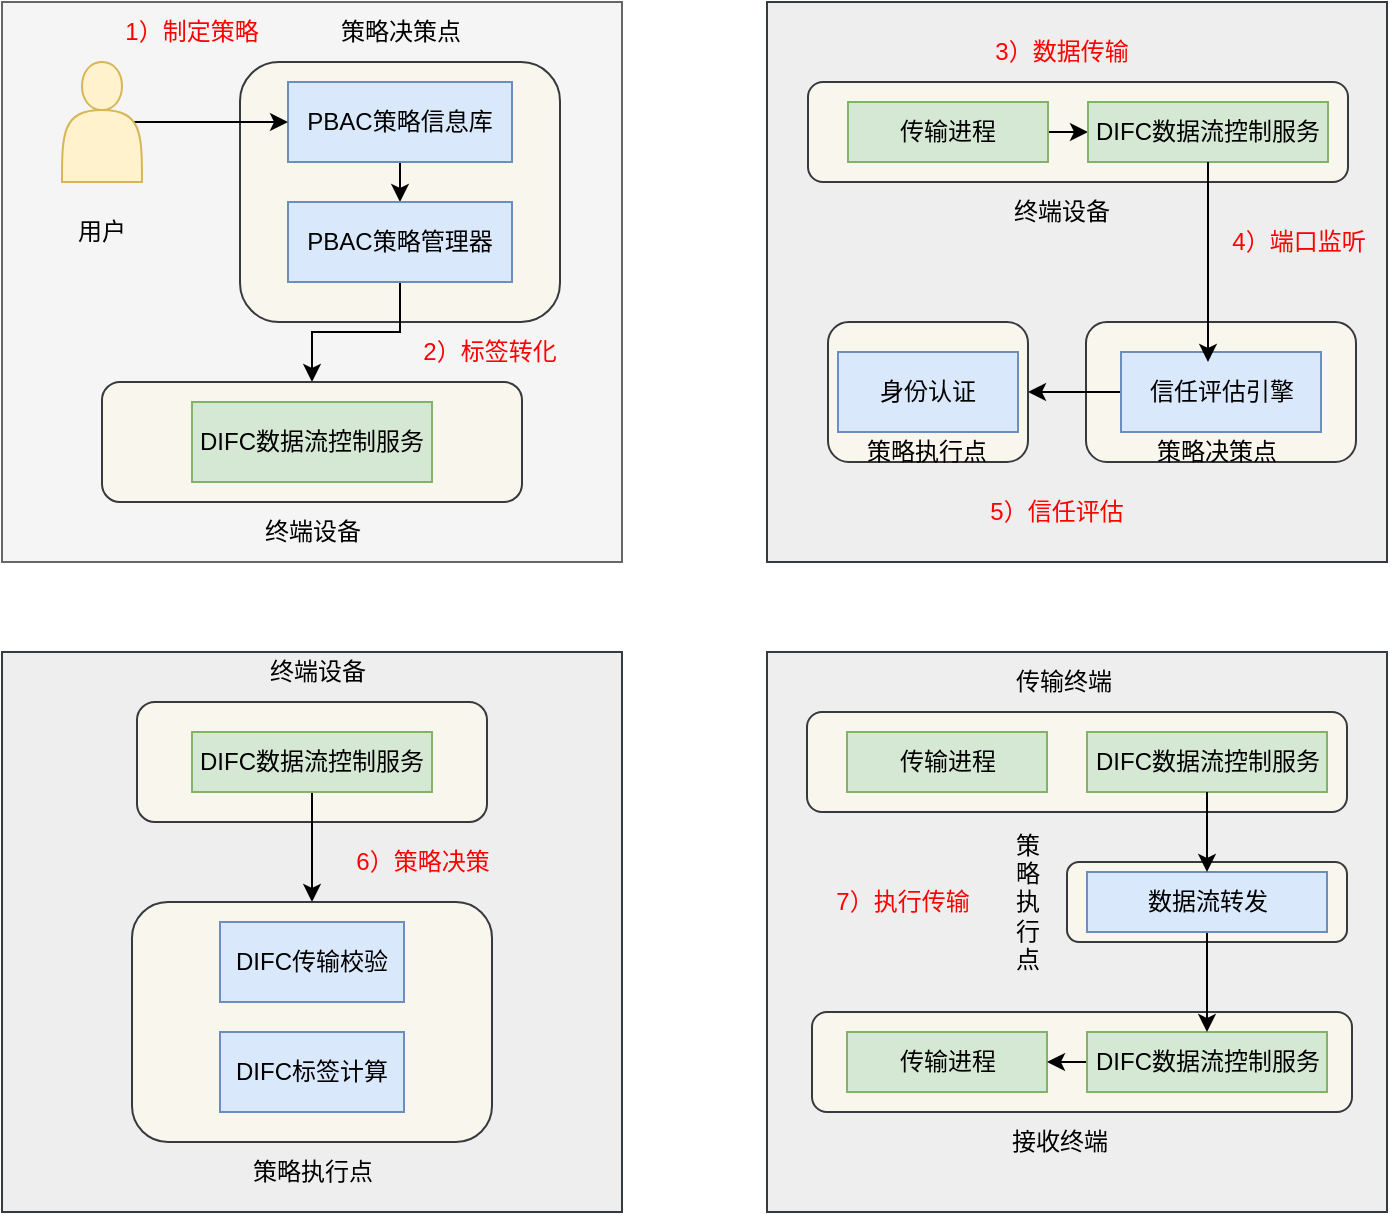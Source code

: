 <mxfile version="21.2.1" type="github">
  <diagram name="第 1 页" id="O18CY8XnaBSc46CLeHWP">
    <mxGraphModel dx="1434" dy="788" grid="1" gridSize="10" guides="1" tooltips="1" connect="1" arrows="1" fold="1" page="1" pageScale="1" pageWidth="827" pageHeight="1169" math="0" shadow="0">
      <root>
        <mxCell id="0" />
        <mxCell id="1" parent="0" />
        <mxCell id="UMHnbR3vApaapKaN-r0W-21" value="" style="rounded=0;whiteSpace=wrap;html=1;fillColor=#eeeeee;strokeColor=#36393d;" parent="1" vertex="1">
          <mxGeometry x="532.5" y="50" width="310" height="280" as="geometry" />
        </mxCell>
        <mxCell id="UMHnbR3vApaapKaN-r0W-1" value="" style="rounded=0;whiteSpace=wrap;html=1;fillColor=#f5f5f5;fontColor=#333333;strokeColor=#666666;" parent="1" vertex="1">
          <mxGeometry x="150" y="50" width="310" height="280" as="geometry" />
        </mxCell>
        <mxCell id="UMHnbR3vApaapKaN-r0W-7" value="" style="rounded=1;whiteSpace=wrap;html=1;fillColor=#f9f7ed;strokeColor=#36393d;" parent="1" vertex="1">
          <mxGeometry x="269" y="80" width="160" height="130" as="geometry" />
        </mxCell>
        <mxCell id="UMHnbR3vApaapKaN-r0W-59" style="edgeStyle=orthogonalEdgeStyle;rounded=0;orthogonalLoop=1;jettySize=auto;html=1;exitX=0.5;exitY=1;exitDx=0;exitDy=0;entryX=0.5;entryY=0;entryDx=0;entryDy=0;" parent="1" source="UMHnbR3vApaapKaN-r0W-3" target="UMHnbR3vApaapKaN-r0W-5" edge="1">
          <mxGeometry relative="1" as="geometry" />
        </mxCell>
        <mxCell id="UMHnbR3vApaapKaN-r0W-3" value="PBAC策略信息库" style="rounded=0;whiteSpace=wrap;html=1;fillColor=#dae8fc;strokeColor=#6c8ebf;" parent="1" vertex="1">
          <mxGeometry x="293" y="90" width="112" height="40" as="geometry" />
        </mxCell>
        <mxCell id="UMHnbR3vApaapKaN-r0W-60" style="edgeStyle=orthogonalEdgeStyle;rounded=0;orthogonalLoop=1;jettySize=auto;html=1;exitX=0.5;exitY=1;exitDx=0;exitDy=0;entryX=0.5;entryY=0;entryDx=0;entryDy=0;" parent="1" source="UMHnbR3vApaapKaN-r0W-5" target="UMHnbR3vApaapKaN-r0W-9" edge="1">
          <mxGeometry relative="1" as="geometry" />
        </mxCell>
        <mxCell id="UMHnbR3vApaapKaN-r0W-5" value="PBAC策略管理器" style="rounded=0;whiteSpace=wrap;html=1;fillColor=#dae8fc;strokeColor=#6c8ebf;" parent="1" vertex="1">
          <mxGeometry x="293" y="150" width="112" height="40" as="geometry" />
        </mxCell>
        <mxCell id="UMHnbR3vApaapKaN-r0W-58" style="edgeStyle=orthogonalEdgeStyle;rounded=0;orthogonalLoop=1;jettySize=auto;html=1;exitX=0.9;exitY=0.5;exitDx=0;exitDy=0;exitPerimeter=0;entryX=0;entryY=0.5;entryDx=0;entryDy=0;" parent="1" source="UMHnbR3vApaapKaN-r0W-6" target="UMHnbR3vApaapKaN-r0W-3" edge="1">
          <mxGeometry relative="1" as="geometry" />
        </mxCell>
        <mxCell id="UMHnbR3vApaapKaN-r0W-6" value="" style="shape=actor;whiteSpace=wrap;html=1;fillColor=#fff2cc;strokeColor=#d6b656;" parent="1" vertex="1">
          <mxGeometry x="180" y="80" width="40" height="60" as="geometry" />
        </mxCell>
        <mxCell id="UMHnbR3vApaapKaN-r0W-8" value="策略决策点" style="text;html=1;align=center;verticalAlign=middle;resizable=0;points=[];autosize=1;strokeColor=none;fillColor=none;" parent="1" vertex="1">
          <mxGeometry x="309" y="50" width="80" height="30" as="geometry" />
        </mxCell>
        <mxCell id="UMHnbR3vApaapKaN-r0W-9" value="" style="rounded=1;whiteSpace=wrap;html=1;fillColor=#f9f7ed;strokeColor=#36393d;" parent="1" vertex="1">
          <mxGeometry x="200" y="240" width="210" height="60" as="geometry" />
        </mxCell>
        <mxCell id="UMHnbR3vApaapKaN-r0W-10" value="DIFC数据流控制服务" style="rounded=0;whiteSpace=wrap;html=1;fillColor=#d5e8d4;strokeColor=#82b366;" parent="1" vertex="1">
          <mxGeometry x="245" y="250" width="120" height="40" as="geometry" />
        </mxCell>
        <mxCell id="UMHnbR3vApaapKaN-r0W-11" value="终端设备" style="text;html=1;align=center;verticalAlign=middle;resizable=0;points=[];autosize=1;strokeColor=none;fillColor=none;" parent="1" vertex="1">
          <mxGeometry x="270" y="300" width="70" height="30" as="geometry" />
        </mxCell>
        <mxCell id="UMHnbR3vApaapKaN-r0W-12" value="用户" style="text;html=1;strokeColor=none;fillColor=none;align=center;verticalAlign=middle;whiteSpace=wrap;rounded=0;" parent="1" vertex="1">
          <mxGeometry x="170" y="150" width="60" height="30" as="geometry" />
        </mxCell>
        <mxCell id="UMHnbR3vApaapKaN-r0W-16" value="" style="rounded=1;whiteSpace=wrap;html=1;fillColor=#f9f7ed;strokeColor=#36393d;" parent="1" vertex="1">
          <mxGeometry x="553" y="90" width="270" height="50" as="geometry" />
        </mxCell>
        <mxCell id="UMHnbR3vApaapKaN-r0W-62" style="edgeStyle=orthogonalEdgeStyle;rounded=0;orthogonalLoop=1;jettySize=auto;html=1;exitX=1;exitY=0.5;exitDx=0;exitDy=0;entryX=0;entryY=0.5;entryDx=0;entryDy=0;" parent="1" source="UMHnbR3vApaapKaN-r0W-15" target="UMHnbR3vApaapKaN-r0W-20" edge="1">
          <mxGeometry relative="1" as="geometry" />
        </mxCell>
        <mxCell id="UMHnbR3vApaapKaN-r0W-15" value="传输进程" style="rounded=0;whiteSpace=wrap;html=1;fillColor=#d5e8d4;strokeColor=#82b366;" parent="1" vertex="1">
          <mxGeometry x="573" y="100" width="100" height="30" as="geometry" />
        </mxCell>
        <mxCell id="UMHnbR3vApaapKaN-r0W-20" value="DIFC数据流控制服务" style="rounded=0;whiteSpace=wrap;html=1;fillColor=#d5e8d4;strokeColor=#82b366;" parent="1" vertex="1">
          <mxGeometry x="693" y="100" width="120" height="30" as="geometry" />
        </mxCell>
        <mxCell id="UMHnbR3vApaapKaN-r0W-22" value="" style="rounded=1;whiteSpace=wrap;html=1;fillColor=#f9f7ed;strokeColor=#36393d;" parent="1" vertex="1">
          <mxGeometry x="692" y="210" width="135" height="70" as="geometry" />
        </mxCell>
        <mxCell id="UMHnbR3vApaapKaN-r0W-63" style="edgeStyle=orthogonalEdgeStyle;rounded=0;orthogonalLoop=1;jettySize=auto;html=1;exitX=0;exitY=0.5;exitDx=0;exitDy=0;entryX=1;entryY=0.5;entryDx=0;entryDy=0;" parent="1" source="UMHnbR3vApaapKaN-r0W-23" target="UMHnbR3vApaapKaN-r0W-28" edge="1">
          <mxGeometry relative="1" as="geometry" />
        </mxCell>
        <mxCell id="UMHnbR3vApaapKaN-r0W-23" value="信任评估引擎" style="rounded=0;whiteSpace=wrap;html=1;fillColor=#dae8fc;strokeColor=#6c8ebf;" parent="1" vertex="1">
          <mxGeometry x="709.5" y="225" width="100" height="40" as="geometry" />
        </mxCell>
        <mxCell id="UMHnbR3vApaapKaN-r0W-25" value="策略决策点" style="text;html=1;strokeColor=none;fillColor=none;align=center;verticalAlign=middle;whiteSpace=wrap;rounded=0;" parent="1" vertex="1">
          <mxGeometry x="721.5" y="260" width="71" height="30" as="geometry" />
        </mxCell>
        <mxCell id="UMHnbR3vApaapKaN-r0W-27" value="终端设备" style="text;html=1;strokeColor=none;fillColor=none;align=center;verticalAlign=middle;whiteSpace=wrap;rounded=0;" parent="1" vertex="1">
          <mxGeometry x="649.5" y="140" width="60" height="30" as="geometry" />
        </mxCell>
        <mxCell id="UMHnbR3vApaapKaN-r0W-28" value="" style="rounded=1;whiteSpace=wrap;html=1;fillColor=#f9f7ed;strokeColor=#36393d;" parent="1" vertex="1">
          <mxGeometry x="563" y="210" width="100" height="70" as="geometry" />
        </mxCell>
        <mxCell id="UMHnbR3vApaapKaN-r0W-29" value="身份认证" style="rounded=0;whiteSpace=wrap;html=1;fillColor=#dae8fc;strokeColor=#6c8ebf;" parent="1" vertex="1">
          <mxGeometry x="568" y="225" width="90" height="40" as="geometry" />
        </mxCell>
        <mxCell id="UMHnbR3vApaapKaN-r0W-30" value="策略执行点" style="text;html=1;strokeColor=none;fillColor=none;align=center;verticalAlign=middle;whiteSpace=wrap;rounded=0;" parent="1" vertex="1">
          <mxGeometry x="577" y="260" width="71" height="30" as="geometry" />
        </mxCell>
        <mxCell id="UMHnbR3vApaapKaN-r0W-31" value="" style="rounded=0;whiteSpace=wrap;html=1;fillColor=#eeeeee;strokeColor=#36393d;" parent="1" vertex="1">
          <mxGeometry x="150" y="375" width="310" height="280" as="geometry" />
        </mxCell>
        <mxCell id="UMHnbR3vApaapKaN-r0W-32" value="" style="rounded=1;whiteSpace=wrap;html=1;fillColor=#f9f7ed;strokeColor=#36393d;" parent="1" vertex="1">
          <mxGeometry x="217.5" y="400" width="175" height="60" as="geometry" />
        </mxCell>
        <mxCell id="UMHnbR3vApaapKaN-r0W-42" style="edgeStyle=orthogonalEdgeStyle;rounded=0;orthogonalLoop=1;jettySize=auto;html=1;exitX=0.5;exitY=1;exitDx=0;exitDy=0;entryX=0.5;entryY=0;entryDx=0;entryDy=0;" parent="1" source="UMHnbR3vApaapKaN-r0W-33" target="UMHnbR3vApaapKaN-r0W-34" edge="1">
          <mxGeometry relative="1" as="geometry" />
        </mxCell>
        <mxCell id="UMHnbR3vApaapKaN-r0W-33" value="DIFC数据流控制服务" style="rounded=0;whiteSpace=wrap;html=1;fillColor=#d5e8d4;strokeColor=#82b366;" parent="1" vertex="1">
          <mxGeometry x="245" y="415" width="120" height="30" as="geometry" />
        </mxCell>
        <mxCell id="UMHnbR3vApaapKaN-r0W-34" value="" style="rounded=1;whiteSpace=wrap;html=1;fillColor=#f9f7ed;strokeColor=#36393d;" parent="1" vertex="1">
          <mxGeometry x="215" y="500" width="180" height="120" as="geometry" />
        </mxCell>
        <mxCell id="UMHnbR3vApaapKaN-r0W-35" value="终端设备" style="text;html=1;strokeColor=none;fillColor=none;align=center;verticalAlign=middle;whiteSpace=wrap;rounded=0;" parent="1" vertex="1">
          <mxGeometry x="277.5" y="370" width="60" height="30" as="geometry" />
        </mxCell>
        <mxCell id="UMHnbR3vApaapKaN-r0W-36" value="DIFC传输校验" style="rounded=0;whiteSpace=wrap;html=1;fillColor=#dae8fc;strokeColor=#6c8ebf;" parent="1" vertex="1">
          <mxGeometry x="259" y="510" width="92" height="40" as="geometry" />
        </mxCell>
        <mxCell id="UMHnbR3vApaapKaN-r0W-37" value="DIFC标签计算" style="rounded=0;whiteSpace=wrap;html=1;fillColor=#dae8fc;strokeColor=#6c8ebf;" parent="1" vertex="1">
          <mxGeometry x="259" y="565" width="92" height="40" as="geometry" />
        </mxCell>
        <mxCell id="UMHnbR3vApaapKaN-r0W-39" value="策略执行点" style="text;html=1;align=center;verticalAlign=middle;resizable=0;points=[];autosize=1;strokeColor=none;fillColor=none;" parent="1" vertex="1">
          <mxGeometry x="265" y="620" width="80" height="30" as="geometry" />
        </mxCell>
        <mxCell id="UMHnbR3vApaapKaN-r0W-41" value="" style="rounded=0;whiteSpace=wrap;html=1;fillColor=#eeeeee;strokeColor=#36393d;" parent="1" vertex="1">
          <mxGeometry x="532.5" y="375" width="310" height="280" as="geometry" />
        </mxCell>
        <mxCell id="UMHnbR3vApaapKaN-r0W-45" value="" style="rounded=1;whiteSpace=wrap;html=1;fillColor=#f9f7ed;strokeColor=#36393d;" parent="1" vertex="1">
          <mxGeometry x="552.5" y="405" width="270" height="50" as="geometry" />
        </mxCell>
        <mxCell id="UMHnbR3vApaapKaN-r0W-46" value="传输进程" style="rounded=0;whiteSpace=wrap;html=1;fillColor=#d5e8d4;strokeColor=#82b366;" parent="1" vertex="1">
          <mxGeometry x="572.5" y="415" width="100" height="30" as="geometry" />
        </mxCell>
        <mxCell id="UMHnbR3vApaapKaN-r0W-47" value="DIFC数据流控制服务" style="rounded=0;whiteSpace=wrap;html=1;fillColor=#d5e8d4;strokeColor=#82b366;" parent="1" vertex="1">
          <mxGeometry x="692.5" y="415" width="120" height="30" as="geometry" />
        </mxCell>
        <mxCell id="UMHnbR3vApaapKaN-r0W-48" value="传输终端" style="text;html=1;strokeColor=none;fillColor=none;align=center;verticalAlign=middle;whiteSpace=wrap;rounded=0;" parent="1" vertex="1">
          <mxGeometry x="650.5" y="375" width="60" height="30" as="geometry" />
        </mxCell>
        <mxCell id="UMHnbR3vApaapKaN-r0W-49" value="" style="rounded=1;whiteSpace=wrap;html=1;fillColor=#f9f7ed;strokeColor=#36393d;" parent="1" vertex="1">
          <mxGeometry x="555" y="555" width="270" height="50" as="geometry" />
        </mxCell>
        <mxCell id="UMHnbR3vApaapKaN-r0W-50" value="传输进程" style="rounded=0;whiteSpace=wrap;html=1;fillColor=#d5e8d4;strokeColor=#82b366;" parent="1" vertex="1">
          <mxGeometry x="572.5" y="565" width="100" height="30" as="geometry" />
        </mxCell>
        <mxCell id="LOuQ3Y_gW_0SMIseQCvZ-8" style="edgeStyle=orthogonalEdgeStyle;rounded=0;orthogonalLoop=1;jettySize=auto;html=1;exitX=0;exitY=0.5;exitDx=0;exitDy=0;entryX=1;entryY=0.5;entryDx=0;entryDy=0;" edge="1" parent="1" source="UMHnbR3vApaapKaN-r0W-51" target="UMHnbR3vApaapKaN-r0W-50">
          <mxGeometry relative="1" as="geometry" />
        </mxCell>
        <mxCell id="UMHnbR3vApaapKaN-r0W-51" value="DIFC数据流控制服务" style="rounded=0;whiteSpace=wrap;html=1;fillColor=#d5e8d4;strokeColor=#82b366;" parent="1" vertex="1">
          <mxGeometry x="692.5" y="565" width="120" height="30" as="geometry" />
        </mxCell>
        <mxCell id="UMHnbR3vApaapKaN-r0W-52" value="接收终端" style="text;html=1;strokeColor=none;fillColor=none;align=center;verticalAlign=middle;whiteSpace=wrap;rounded=0;" parent="1" vertex="1">
          <mxGeometry x="649" y="605" width="60" height="30" as="geometry" />
        </mxCell>
        <mxCell id="UMHnbR3vApaapKaN-r0W-54" value="" style="rounded=1;whiteSpace=wrap;html=1;fillColor=#f9f7ed;strokeColor=#36393d;" parent="1" vertex="1">
          <mxGeometry x="682.5" y="480" width="140" height="40" as="geometry" />
        </mxCell>
        <mxCell id="UMHnbR3vApaapKaN-r0W-56" style="edgeStyle=orthogonalEdgeStyle;rounded=0;orthogonalLoop=1;jettySize=auto;html=1;exitX=0.5;exitY=1;exitDx=0;exitDy=0;entryX=0.5;entryY=0;entryDx=0;entryDy=0;" parent="1" source="UMHnbR3vApaapKaN-r0W-53" target="UMHnbR3vApaapKaN-r0W-51" edge="1">
          <mxGeometry relative="1" as="geometry" />
        </mxCell>
        <mxCell id="UMHnbR3vApaapKaN-r0W-53" value="数据流转发" style="rounded=0;whiteSpace=wrap;html=1;fillColor=#dae8fc;strokeColor=#6c8ebf;" parent="1" vertex="1">
          <mxGeometry x="692.5" y="485" width="120" height="30" as="geometry" />
        </mxCell>
        <mxCell id="UMHnbR3vApaapKaN-r0W-55" style="edgeStyle=orthogonalEdgeStyle;rounded=0;orthogonalLoop=1;jettySize=auto;html=1;exitX=0.5;exitY=1;exitDx=0;exitDy=0;entryX=0.5;entryY=0;entryDx=0;entryDy=0;" parent="1" source="UMHnbR3vApaapKaN-r0W-47" target="UMHnbR3vApaapKaN-r0W-53" edge="1">
          <mxGeometry relative="1" as="geometry" />
        </mxCell>
        <mxCell id="UMHnbR3vApaapKaN-r0W-57" value="策略执行点" style="text;html=1;strokeColor=none;fillColor=none;align=center;verticalAlign=middle;whiteSpace=wrap;rounded=0;" parent="1" vertex="1">
          <mxGeometry x="652.5" y="465" width="20" height="70" as="geometry" />
        </mxCell>
        <mxCell id="UMHnbR3vApaapKaN-r0W-61" style="edgeStyle=orthogonalEdgeStyle;rounded=0;orthogonalLoop=1;jettySize=auto;html=1;exitX=0.5;exitY=1;exitDx=0;exitDy=0;" parent="1" source="UMHnbR3vApaapKaN-r0W-20" edge="1">
          <mxGeometry relative="1" as="geometry">
            <mxPoint x="753" y="230" as="targetPoint" />
          </mxGeometry>
        </mxCell>
        <mxCell id="LOuQ3Y_gW_0SMIseQCvZ-1" value="&lt;font color=&quot;#ff0000&quot;&gt;1）制定策略&lt;/font&gt;" style="text;html=1;strokeColor=none;fillColor=none;align=center;verticalAlign=middle;whiteSpace=wrap;rounded=0;" vertex="1" parent="1">
          <mxGeometry x="210" y="50" width="70" height="30" as="geometry" />
        </mxCell>
        <mxCell id="LOuQ3Y_gW_0SMIseQCvZ-2" value="&lt;font color=&quot;#ff0000&quot;&gt;2）标签转化&lt;/font&gt;" style="text;html=1;strokeColor=none;fillColor=none;align=center;verticalAlign=middle;whiteSpace=wrap;rounded=0;" vertex="1" parent="1">
          <mxGeometry x="359" y="210" width="70" height="30" as="geometry" />
        </mxCell>
        <mxCell id="LOuQ3Y_gW_0SMIseQCvZ-3" value="&lt;font color=&quot;#ff0000&quot;&gt;3）数据传输&lt;/font&gt;" style="text;html=1;strokeColor=none;fillColor=none;align=center;verticalAlign=middle;whiteSpace=wrap;rounded=0;" vertex="1" parent="1">
          <mxGeometry x="644.5" y="60" width="70" height="30" as="geometry" />
        </mxCell>
        <mxCell id="LOuQ3Y_gW_0SMIseQCvZ-4" value="&lt;font color=&quot;#ff0000&quot;&gt;4）端口监听&lt;/font&gt;" style="text;html=1;align=center;verticalAlign=middle;resizable=0;points=[];autosize=1;strokeColor=none;fillColor=none;" vertex="1" parent="1">
          <mxGeometry x="752.5" y="155" width="90" height="30" as="geometry" />
        </mxCell>
        <mxCell id="LOuQ3Y_gW_0SMIseQCvZ-5" value="&lt;font color=&quot;#ff0000&quot;&gt;5）信任评估&lt;/font&gt;" style="text;html=1;align=center;verticalAlign=middle;resizable=0;points=[];autosize=1;strokeColor=none;fillColor=none;" vertex="1" parent="1">
          <mxGeometry x="631.5" y="290" width="90" height="30" as="geometry" />
        </mxCell>
        <mxCell id="LOuQ3Y_gW_0SMIseQCvZ-6" value="&lt;font color=&quot;#ff0000&quot;&gt;6）策略决策&lt;/font&gt;" style="text;html=1;align=center;verticalAlign=middle;resizable=0;points=[];autosize=1;strokeColor=none;fillColor=none;" vertex="1" parent="1">
          <mxGeometry x="315" y="465" width="90" height="30" as="geometry" />
        </mxCell>
        <mxCell id="LOuQ3Y_gW_0SMIseQCvZ-7" value="&lt;font color=&quot;#ff0000&quot;&gt;7）执行传输&lt;/font&gt;" style="text;html=1;align=center;verticalAlign=middle;resizable=0;points=[];autosize=1;strokeColor=none;fillColor=none;" vertex="1" parent="1">
          <mxGeometry x="554.5" y="485" width="90" height="30" as="geometry" />
        </mxCell>
      </root>
    </mxGraphModel>
  </diagram>
</mxfile>
